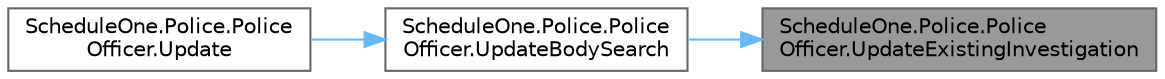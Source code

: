 digraph "ScheduleOne.Police.PoliceOfficer.UpdateExistingInvestigation"
{
 // LATEX_PDF_SIZE
  bgcolor="transparent";
  edge [fontname=Helvetica,fontsize=10,labelfontname=Helvetica,labelfontsize=10];
  node [fontname=Helvetica,fontsize=10,shape=box,height=0.2,width=0.4];
  rankdir="RL";
  Node1 [id="Node000001",label="ScheduleOne.Police.Police\lOfficer.UpdateExistingInvestigation",height=0.2,width=0.4,color="gray40", fillcolor="grey60", style="filled", fontcolor="black",tooltip="Updates the existing investigation."];
  Node1 -> Node2 [id="edge1_Node000001_Node000002",dir="back",color="steelblue1",style="solid",tooltip=" "];
  Node2 [id="Node000002",label="ScheduleOne.Police.Police\lOfficer.UpdateBodySearch",height=0.2,width=0.4,color="grey40", fillcolor="white", style="filled",URL="$class_schedule_one_1_1_police_1_1_police_officer.html#afab035412e2568c18894a2170b2edff3",tooltip="Updates the body search."];
  Node2 -> Node3 [id="edge2_Node000002_Node000003",dir="back",color="steelblue1",style="solid",tooltip=" "];
  Node3 [id="Node000003",label="ScheduleOne.Police.Police\lOfficer.Update",height=0.2,width=0.4,color="grey40", fillcolor="white", style="filled",URL="$class_schedule_one_1_1_police_1_1_police_officer.html#ae1171f134e128e8a1da3fc91a78defe6",tooltip="Updates this instance."];
}
